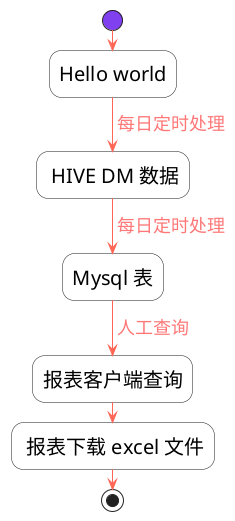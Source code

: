 @startuml

'skinparam monochrome true
skinparam backgroundColor #FFFFFF

skinparam activity {
StartColor #8040F0
EndColor #8040F0
'BarColor SaddleBrown
'BarColor #FFFFFF
'Silver
'BackgroundColor Peru
BackgroundColor #FFFFFF
'BackgroundColor<< Begin >> Olive
BackgroundColor<< Begin >> #FFFFFF
'BorderColor Peru
'FontName Impact
FontSize 20

ArrowColor #FF6655
ArrowFontSize 18
ArrowFontColor #FF7777
}

start
:Hello world;
-> 每日定时处理;
: HIVE DM 数据;
-> 每日定时处理;
:Mysql 表;
-> 人工查询;
 :报表客户端查询;
: 报表下载 excel 文件;
stop

@enduml